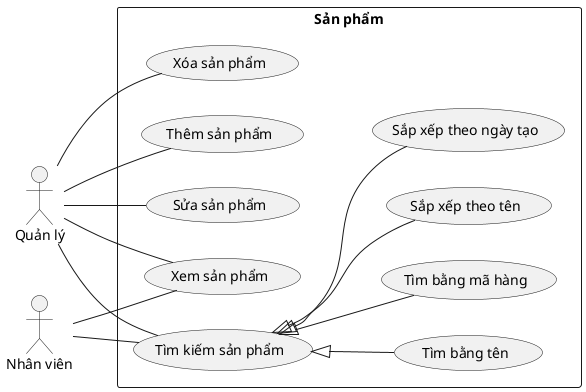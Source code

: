 @startuml Product
left to right direction

actor Manager as "Quản lý" 
actor Staff as "Nhân viên" 

rectangle Product as "Sản phẩm" {
    usecase ProductCreate as "Thêm sản phẩm"
    usecase ProductSearch as "Tìm kiếm sản phẩm"
    usecase ProductSearchByName as "Tìm bằng tên"
    usecase ProductSearchByBarcode as "Tìm bằng mã hàng"
    usecase ProductSearchOrderByName as "Sắp xếp theo tên"
    usecase ProductSearchOrderByDateCreated as "Sắp xếp theo ngày tạo"
    usecase ProductView as "Xem sản phẩm"
    usecase ProductEdit as "Sửa sản phẩm"
    usecase ProductDelete as "Xóa sản phẩm"
}

Staff -- ProductSearch
Staff -- ProductView
Manager -- ProductSearch
Manager -- ProductView
Manager -- ProductCreate
Manager -- ProductEdit
Manager -- ProductDelete
ProductSearch <|-- ProductSearchByName
ProductSearch <|-- ProductSearchByBarcode
ProductSearch <|-- ProductSearchOrderByName
ProductSearch <|-- ProductSearchOrderByDateCreated
@enduml